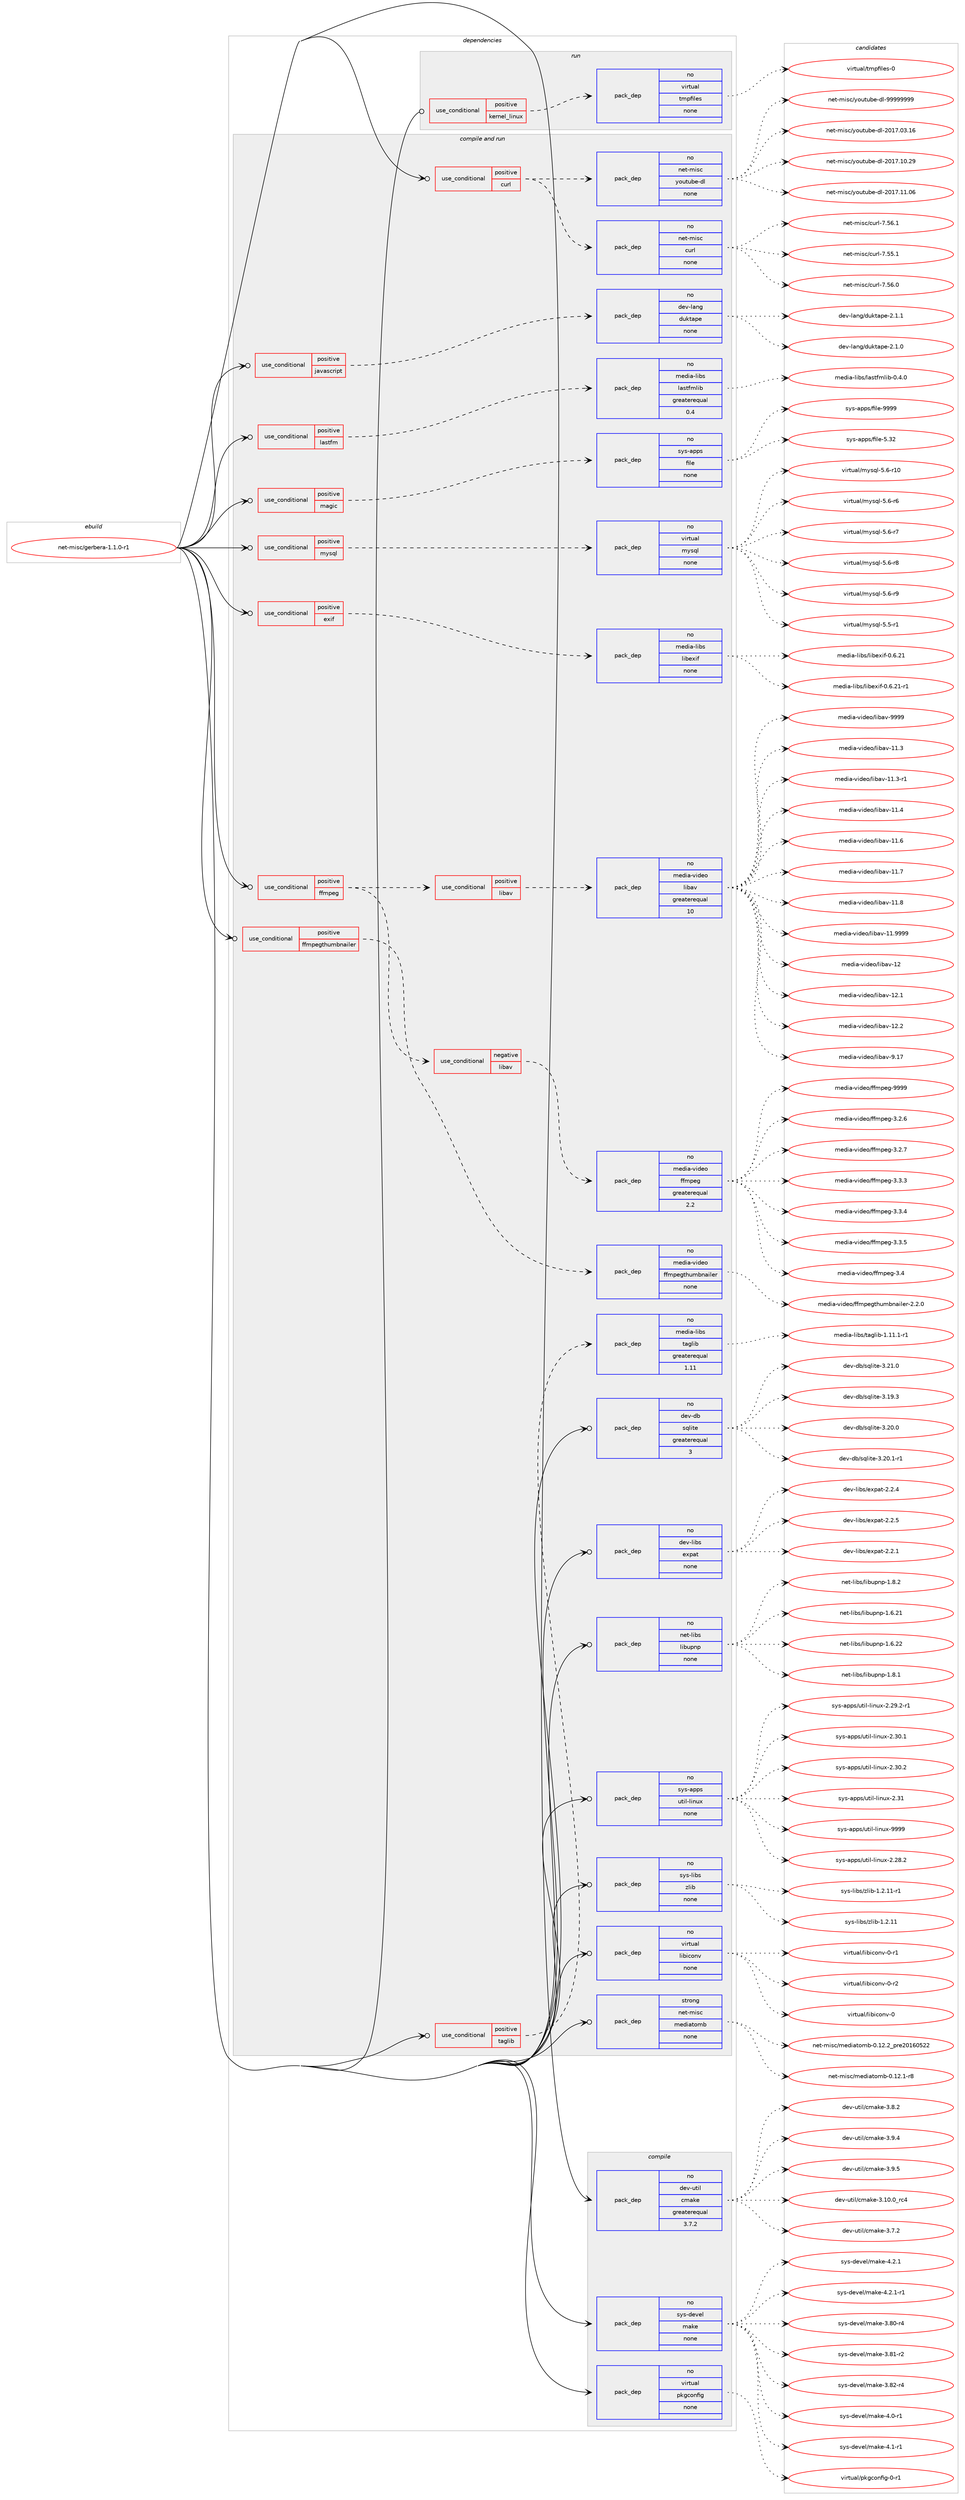digraph prolog {

# *************
# Graph options
# *************

newrank=true;
concentrate=true;
compound=true;
graph [rankdir=LR,fontname=Helvetica,fontsize=10,ranksep=1.5];#, ranksep=2.5, nodesep=0.2];
edge  [arrowhead=vee];
node  [fontname=Helvetica,fontsize=10];

# **********
# The ebuild
# **********

subgraph cluster_leftcol {
color=gray;
rank=same;
label=<<i>ebuild</i>>;
id [label="net-misc/gerbera-1.1.0-r1", color=red, width=4, href="../net-misc/gerbera-1.1.0-r1.svg"];
}

# ****************
# The dependencies
# ****************

subgraph cluster_midcol {
color=gray;
label=<<i>dependencies</i>>;
subgraph cluster_compile {
fillcolor="#eeeeee";
style=filled;
label=<<i>compile</i>>;
subgraph pack312911 {
dependency425578 [label=<<TABLE BORDER="0" CELLBORDER="1" CELLSPACING="0" CELLPADDING="4" WIDTH="220"><TR><TD ROWSPAN="6" CELLPADDING="30">pack_dep</TD></TR><TR><TD WIDTH="110">no</TD></TR><TR><TD>dev-util</TD></TR><TR><TD>cmake</TD></TR><TR><TD>greaterequal</TD></TR><TR><TD>3.7.2</TD></TR></TABLE>>, shape=none, color=blue];
}
id:e -> dependency425578:w [weight=20,style="solid",arrowhead="vee"];
subgraph pack312912 {
dependency425579 [label=<<TABLE BORDER="0" CELLBORDER="1" CELLSPACING="0" CELLPADDING="4" WIDTH="220"><TR><TD ROWSPAN="6" CELLPADDING="30">pack_dep</TD></TR><TR><TD WIDTH="110">no</TD></TR><TR><TD>sys-devel</TD></TR><TR><TD>make</TD></TR><TR><TD>none</TD></TR><TR><TD></TD></TR></TABLE>>, shape=none, color=blue];
}
id:e -> dependency425579:w [weight=20,style="solid",arrowhead="vee"];
subgraph pack312913 {
dependency425580 [label=<<TABLE BORDER="0" CELLBORDER="1" CELLSPACING="0" CELLPADDING="4" WIDTH="220"><TR><TD ROWSPAN="6" CELLPADDING="30">pack_dep</TD></TR><TR><TD WIDTH="110">no</TD></TR><TR><TD>virtual</TD></TR><TR><TD>pkgconfig</TD></TR><TR><TD>none</TD></TR><TR><TD></TD></TR></TABLE>>, shape=none, color=blue];
}
id:e -> dependency425580:w [weight=20,style="solid",arrowhead="vee"];
}
subgraph cluster_compileandrun {
fillcolor="#eeeeee";
style=filled;
label=<<i>compile and run</i>>;
subgraph cond105474 {
dependency425581 [label=<<TABLE BORDER="0" CELLBORDER="1" CELLSPACING="0" CELLPADDING="4"><TR><TD ROWSPAN="3" CELLPADDING="10">use_conditional</TD></TR><TR><TD>positive</TD></TR><TR><TD>curl</TD></TR></TABLE>>, shape=none, color=red];
subgraph pack312914 {
dependency425582 [label=<<TABLE BORDER="0" CELLBORDER="1" CELLSPACING="0" CELLPADDING="4" WIDTH="220"><TR><TD ROWSPAN="6" CELLPADDING="30">pack_dep</TD></TR><TR><TD WIDTH="110">no</TD></TR><TR><TD>net-misc</TD></TR><TR><TD>curl</TD></TR><TR><TD>none</TD></TR><TR><TD></TD></TR></TABLE>>, shape=none, color=blue];
}
dependency425581:e -> dependency425582:w [weight=20,style="dashed",arrowhead="vee"];
subgraph pack312915 {
dependency425583 [label=<<TABLE BORDER="0" CELLBORDER="1" CELLSPACING="0" CELLPADDING="4" WIDTH="220"><TR><TD ROWSPAN="6" CELLPADDING="30">pack_dep</TD></TR><TR><TD WIDTH="110">no</TD></TR><TR><TD>net-misc</TD></TR><TR><TD>youtube-dl</TD></TR><TR><TD>none</TD></TR><TR><TD></TD></TR></TABLE>>, shape=none, color=blue];
}
dependency425581:e -> dependency425583:w [weight=20,style="dashed",arrowhead="vee"];
}
id:e -> dependency425581:w [weight=20,style="solid",arrowhead="odotvee"];
subgraph cond105475 {
dependency425584 [label=<<TABLE BORDER="0" CELLBORDER="1" CELLSPACING="0" CELLPADDING="4"><TR><TD ROWSPAN="3" CELLPADDING="10">use_conditional</TD></TR><TR><TD>positive</TD></TR><TR><TD>exif</TD></TR></TABLE>>, shape=none, color=red];
subgraph pack312916 {
dependency425585 [label=<<TABLE BORDER="0" CELLBORDER="1" CELLSPACING="0" CELLPADDING="4" WIDTH="220"><TR><TD ROWSPAN="6" CELLPADDING="30">pack_dep</TD></TR><TR><TD WIDTH="110">no</TD></TR><TR><TD>media-libs</TD></TR><TR><TD>libexif</TD></TR><TR><TD>none</TD></TR><TR><TD></TD></TR></TABLE>>, shape=none, color=blue];
}
dependency425584:e -> dependency425585:w [weight=20,style="dashed",arrowhead="vee"];
}
id:e -> dependency425584:w [weight=20,style="solid",arrowhead="odotvee"];
subgraph cond105476 {
dependency425586 [label=<<TABLE BORDER="0" CELLBORDER="1" CELLSPACING="0" CELLPADDING="4"><TR><TD ROWSPAN="3" CELLPADDING="10">use_conditional</TD></TR><TR><TD>positive</TD></TR><TR><TD>ffmpeg</TD></TR></TABLE>>, shape=none, color=red];
subgraph cond105477 {
dependency425587 [label=<<TABLE BORDER="0" CELLBORDER="1" CELLSPACING="0" CELLPADDING="4"><TR><TD ROWSPAN="3" CELLPADDING="10">use_conditional</TD></TR><TR><TD>positive</TD></TR><TR><TD>libav</TD></TR></TABLE>>, shape=none, color=red];
subgraph pack312917 {
dependency425588 [label=<<TABLE BORDER="0" CELLBORDER="1" CELLSPACING="0" CELLPADDING="4" WIDTH="220"><TR><TD ROWSPAN="6" CELLPADDING="30">pack_dep</TD></TR><TR><TD WIDTH="110">no</TD></TR><TR><TD>media-video</TD></TR><TR><TD>libav</TD></TR><TR><TD>greaterequal</TD></TR><TR><TD>10</TD></TR></TABLE>>, shape=none, color=blue];
}
dependency425587:e -> dependency425588:w [weight=20,style="dashed",arrowhead="vee"];
}
dependency425586:e -> dependency425587:w [weight=20,style="dashed",arrowhead="vee"];
subgraph cond105478 {
dependency425589 [label=<<TABLE BORDER="0" CELLBORDER="1" CELLSPACING="0" CELLPADDING="4"><TR><TD ROWSPAN="3" CELLPADDING="10">use_conditional</TD></TR><TR><TD>negative</TD></TR><TR><TD>libav</TD></TR></TABLE>>, shape=none, color=red];
subgraph pack312918 {
dependency425590 [label=<<TABLE BORDER="0" CELLBORDER="1" CELLSPACING="0" CELLPADDING="4" WIDTH="220"><TR><TD ROWSPAN="6" CELLPADDING="30">pack_dep</TD></TR><TR><TD WIDTH="110">no</TD></TR><TR><TD>media-video</TD></TR><TR><TD>ffmpeg</TD></TR><TR><TD>greaterequal</TD></TR><TR><TD>2.2</TD></TR></TABLE>>, shape=none, color=blue];
}
dependency425589:e -> dependency425590:w [weight=20,style="dashed",arrowhead="vee"];
}
dependency425586:e -> dependency425589:w [weight=20,style="dashed",arrowhead="vee"];
}
id:e -> dependency425586:w [weight=20,style="solid",arrowhead="odotvee"];
subgraph cond105479 {
dependency425591 [label=<<TABLE BORDER="0" CELLBORDER="1" CELLSPACING="0" CELLPADDING="4"><TR><TD ROWSPAN="3" CELLPADDING="10">use_conditional</TD></TR><TR><TD>positive</TD></TR><TR><TD>ffmpegthumbnailer</TD></TR></TABLE>>, shape=none, color=red];
subgraph pack312919 {
dependency425592 [label=<<TABLE BORDER="0" CELLBORDER="1" CELLSPACING="0" CELLPADDING="4" WIDTH="220"><TR><TD ROWSPAN="6" CELLPADDING="30">pack_dep</TD></TR><TR><TD WIDTH="110">no</TD></TR><TR><TD>media-video</TD></TR><TR><TD>ffmpegthumbnailer</TD></TR><TR><TD>none</TD></TR><TR><TD></TD></TR></TABLE>>, shape=none, color=blue];
}
dependency425591:e -> dependency425592:w [weight=20,style="dashed",arrowhead="vee"];
}
id:e -> dependency425591:w [weight=20,style="solid",arrowhead="odotvee"];
subgraph cond105480 {
dependency425593 [label=<<TABLE BORDER="0" CELLBORDER="1" CELLSPACING="0" CELLPADDING="4"><TR><TD ROWSPAN="3" CELLPADDING="10">use_conditional</TD></TR><TR><TD>positive</TD></TR><TR><TD>javascript</TD></TR></TABLE>>, shape=none, color=red];
subgraph pack312920 {
dependency425594 [label=<<TABLE BORDER="0" CELLBORDER="1" CELLSPACING="0" CELLPADDING="4" WIDTH="220"><TR><TD ROWSPAN="6" CELLPADDING="30">pack_dep</TD></TR><TR><TD WIDTH="110">no</TD></TR><TR><TD>dev-lang</TD></TR><TR><TD>duktape</TD></TR><TR><TD>none</TD></TR><TR><TD></TD></TR></TABLE>>, shape=none, color=blue];
}
dependency425593:e -> dependency425594:w [weight=20,style="dashed",arrowhead="vee"];
}
id:e -> dependency425593:w [weight=20,style="solid",arrowhead="odotvee"];
subgraph cond105481 {
dependency425595 [label=<<TABLE BORDER="0" CELLBORDER="1" CELLSPACING="0" CELLPADDING="4"><TR><TD ROWSPAN="3" CELLPADDING="10">use_conditional</TD></TR><TR><TD>positive</TD></TR><TR><TD>lastfm</TD></TR></TABLE>>, shape=none, color=red];
subgraph pack312921 {
dependency425596 [label=<<TABLE BORDER="0" CELLBORDER="1" CELLSPACING="0" CELLPADDING="4" WIDTH="220"><TR><TD ROWSPAN="6" CELLPADDING="30">pack_dep</TD></TR><TR><TD WIDTH="110">no</TD></TR><TR><TD>media-libs</TD></TR><TR><TD>lastfmlib</TD></TR><TR><TD>greaterequal</TD></TR><TR><TD>0.4</TD></TR></TABLE>>, shape=none, color=blue];
}
dependency425595:e -> dependency425596:w [weight=20,style="dashed",arrowhead="vee"];
}
id:e -> dependency425595:w [weight=20,style="solid",arrowhead="odotvee"];
subgraph cond105482 {
dependency425597 [label=<<TABLE BORDER="0" CELLBORDER="1" CELLSPACING="0" CELLPADDING="4"><TR><TD ROWSPAN="3" CELLPADDING="10">use_conditional</TD></TR><TR><TD>positive</TD></TR><TR><TD>magic</TD></TR></TABLE>>, shape=none, color=red];
subgraph pack312922 {
dependency425598 [label=<<TABLE BORDER="0" CELLBORDER="1" CELLSPACING="0" CELLPADDING="4" WIDTH="220"><TR><TD ROWSPAN="6" CELLPADDING="30">pack_dep</TD></TR><TR><TD WIDTH="110">no</TD></TR><TR><TD>sys-apps</TD></TR><TR><TD>file</TD></TR><TR><TD>none</TD></TR><TR><TD></TD></TR></TABLE>>, shape=none, color=blue];
}
dependency425597:e -> dependency425598:w [weight=20,style="dashed",arrowhead="vee"];
}
id:e -> dependency425597:w [weight=20,style="solid",arrowhead="odotvee"];
subgraph cond105483 {
dependency425599 [label=<<TABLE BORDER="0" CELLBORDER="1" CELLSPACING="0" CELLPADDING="4"><TR><TD ROWSPAN="3" CELLPADDING="10">use_conditional</TD></TR><TR><TD>positive</TD></TR><TR><TD>mysql</TD></TR></TABLE>>, shape=none, color=red];
subgraph pack312923 {
dependency425600 [label=<<TABLE BORDER="0" CELLBORDER="1" CELLSPACING="0" CELLPADDING="4" WIDTH="220"><TR><TD ROWSPAN="6" CELLPADDING="30">pack_dep</TD></TR><TR><TD WIDTH="110">no</TD></TR><TR><TD>virtual</TD></TR><TR><TD>mysql</TD></TR><TR><TD>none</TD></TR><TR><TD></TD></TR></TABLE>>, shape=none, color=blue];
}
dependency425599:e -> dependency425600:w [weight=20,style="dashed",arrowhead="vee"];
}
id:e -> dependency425599:w [weight=20,style="solid",arrowhead="odotvee"];
subgraph cond105484 {
dependency425601 [label=<<TABLE BORDER="0" CELLBORDER="1" CELLSPACING="0" CELLPADDING="4"><TR><TD ROWSPAN="3" CELLPADDING="10">use_conditional</TD></TR><TR><TD>positive</TD></TR><TR><TD>taglib</TD></TR></TABLE>>, shape=none, color=red];
subgraph pack312924 {
dependency425602 [label=<<TABLE BORDER="0" CELLBORDER="1" CELLSPACING="0" CELLPADDING="4" WIDTH="220"><TR><TD ROWSPAN="6" CELLPADDING="30">pack_dep</TD></TR><TR><TD WIDTH="110">no</TD></TR><TR><TD>media-libs</TD></TR><TR><TD>taglib</TD></TR><TR><TD>greaterequal</TD></TR><TR><TD>1.11</TD></TR></TABLE>>, shape=none, color=blue];
}
dependency425601:e -> dependency425602:w [weight=20,style="dashed",arrowhead="vee"];
}
id:e -> dependency425601:w [weight=20,style="solid",arrowhead="odotvee"];
subgraph pack312925 {
dependency425603 [label=<<TABLE BORDER="0" CELLBORDER="1" CELLSPACING="0" CELLPADDING="4" WIDTH="220"><TR><TD ROWSPAN="6" CELLPADDING="30">pack_dep</TD></TR><TR><TD WIDTH="110">no</TD></TR><TR><TD>dev-db</TD></TR><TR><TD>sqlite</TD></TR><TR><TD>greaterequal</TD></TR><TR><TD>3</TD></TR></TABLE>>, shape=none, color=blue];
}
id:e -> dependency425603:w [weight=20,style="solid",arrowhead="odotvee"];
subgraph pack312926 {
dependency425604 [label=<<TABLE BORDER="0" CELLBORDER="1" CELLSPACING="0" CELLPADDING="4" WIDTH="220"><TR><TD ROWSPAN="6" CELLPADDING="30">pack_dep</TD></TR><TR><TD WIDTH="110">no</TD></TR><TR><TD>dev-libs</TD></TR><TR><TD>expat</TD></TR><TR><TD>none</TD></TR><TR><TD></TD></TR></TABLE>>, shape=none, color=blue];
}
id:e -> dependency425604:w [weight=20,style="solid",arrowhead="odotvee"];
subgraph pack312927 {
dependency425605 [label=<<TABLE BORDER="0" CELLBORDER="1" CELLSPACING="0" CELLPADDING="4" WIDTH="220"><TR><TD ROWSPAN="6" CELLPADDING="30">pack_dep</TD></TR><TR><TD WIDTH="110">no</TD></TR><TR><TD>net-libs</TD></TR><TR><TD>libupnp</TD></TR><TR><TD>none</TD></TR><TR><TD></TD></TR></TABLE>>, shape=none, color=blue];
}
id:e -> dependency425605:w [weight=20,style="solid",arrowhead="odotvee"];
subgraph pack312928 {
dependency425606 [label=<<TABLE BORDER="0" CELLBORDER="1" CELLSPACING="0" CELLPADDING="4" WIDTH="220"><TR><TD ROWSPAN="6" CELLPADDING="30">pack_dep</TD></TR><TR><TD WIDTH="110">no</TD></TR><TR><TD>sys-apps</TD></TR><TR><TD>util-linux</TD></TR><TR><TD>none</TD></TR><TR><TD></TD></TR></TABLE>>, shape=none, color=blue];
}
id:e -> dependency425606:w [weight=20,style="solid",arrowhead="odotvee"];
subgraph pack312929 {
dependency425607 [label=<<TABLE BORDER="0" CELLBORDER="1" CELLSPACING="0" CELLPADDING="4" WIDTH="220"><TR><TD ROWSPAN="6" CELLPADDING="30">pack_dep</TD></TR><TR><TD WIDTH="110">no</TD></TR><TR><TD>sys-libs</TD></TR><TR><TD>zlib</TD></TR><TR><TD>none</TD></TR><TR><TD></TD></TR></TABLE>>, shape=none, color=blue];
}
id:e -> dependency425607:w [weight=20,style="solid",arrowhead="odotvee"];
subgraph pack312930 {
dependency425608 [label=<<TABLE BORDER="0" CELLBORDER="1" CELLSPACING="0" CELLPADDING="4" WIDTH="220"><TR><TD ROWSPAN="6" CELLPADDING="30">pack_dep</TD></TR><TR><TD WIDTH="110">no</TD></TR><TR><TD>virtual</TD></TR><TR><TD>libiconv</TD></TR><TR><TD>none</TD></TR><TR><TD></TD></TR></TABLE>>, shape=none, color=blue];
}
id:e -> dependency425608:w [weight=20,style="solid",arrowhead="odotvee"];
subgraph pack312931 {
dependency425609 [label=<<TABLE BORDER="0" CELLBORDER="1" CELLSPACING="0" CELLPADDING="4" WIDTH="220"><TR><TD ROWSPAN="6" CELLPADDING="30">pack_dep</TD></TR><TR><TD WIDTH="110">strong</TD></TR><TR><TD>net-misc</TD></TR><TR><TD>mediatomb</TD></TR><TR><TD>none</TD></TR><TR><TD></TD></TR></TABLE>>, shape=none, color=blue];
}
id:e -> dependency425609:w [weight=20,style="solid",arrowhead="odotvee"];
}
subgraph cluster_run {
fillcolor="#eeeeee";
style=filled;
label=<<i>run</i>>;
subgraph cond105485 {
dependency425610 [label=<<TABLE BORDER="0" CELLBORDER="1" CELLSPACING="0" CELLPADDING="4"><TR><TD ROWSPAN="3" CELLPADDING="10">use_conditional</TD></TR><TR><TD>positive</TD></TR><TR><TD>kernel_linux</TD></TR></TABLE>>, shape=none, color=red];
subgraph pack312932 {
dependency425611 [label=<<TABLE BORDER="0" CELLBORDER="1" CELLSPACING="0" CELLPADDING="4" WIDTH="220"><TR><TD ROWSPAN="6" CELLPADDING="30">pack_dep</TD></TR><TR><TD WIDTH="110">no</TD></TR><TR><TD>virtual</TD></TR><TR><TD>tmpfiles</TD></TR><TR><TD>none</TD></TR><TR><TD></TD></TR></TABLE>>, shape=none, color=blue];
}
dependency425610:e -> dependency425611:w [weight=20,style="dashed",arrowhead="vee"];
}
id:e -> dependency425610:w [weight=20,style="solid",arrowhead="odot"];
}
}

# **************
# The candidates
# **************

subgraph cluster_choices {
rank=same;
color=gray;
label=<<i>candidates</i>>;

subgraph choice312911 {
color=black;
nodesep=1;
choice1001011184511711610510847991099710710145514649484648951149952 [label="dev-util/cmake-3.10.0_rc4", color=red, width=4,href="../dev-util/cmake-3.10.0_rc4.svg"];
choice10010111845117116105108479910997107101455146554650 [label="dev-util/cmake-3.7.2", color=red, width=4,href="../dev-util/cmake-3.7.2.svg"];
choice10010111845117116105108479910997107101455146564650 [label="dev-util/cmake-3.8.2", color=red, width=4,href="../dev-util/cmake-3.8.2.svg"];
choice10010111845117116105108479910997107101455146574652 [label="dev-util/cmake-3.9.4", color=red, width=4,href="../dev-util/cmake-3.9.4.svg"];
choice10010111845117116105108479910997107101455146574653 [label="dev-util/cmake-3.9.5", color=red, width=4,href="../dev-util/cmake-3.9.5.svg"];
dependency425578:e -> choice1001011184511711610510847991099710710145514649484648951149952:w [style=dotted,weight="100"];
dependency425578:e -> choice10010111845117116105108479910997107101455146554650:w [style=dotted,weight="100"];
dependency425578:e -> choice10010111845117116105108479910997107101455146564650:w [style=dotted,weight="100"];
dependency425578:e -> choice10010111845117116105108479910997107101455146574652:w [style=dotted,weight="100"];
dependency425578:e -> choice10010111845117116105108479910997107101455146574653:w [style=dotted,weight="100"];
}
subgraph choice312912 {
color=black;
nodesep=1;
choice11512111545100101118101108471099710710145514656484511452 [label="sys-devel/make-3.80-r4", color=red, width=4,href="../sys-devel/make-3.80-r4.svg"];
choice11512111545100101118101108471099710710145514656494511450 [label="sys-devel/make-3.81-r2", color=red, width=4,href="../sys-devel/make-3.81-r2.svg"];
choice11512111545100101118101108471099710710145514656504511452 [label="sys-devel/make-3.82-r4", color=red, width=4,href="../sys-devel/make-3.82-r4.svg"];
choice115121115451001011181011084710997107101455246484511449 [label="sys-devel/make-4.0-r1", color=red, width=4,href="../sys-devel/make-4.0-r1.svg"];
choice115121115451001011181011084710997107101455246494511449 [label="sys-devel/make-4.1-r1", color=red, width=4,href="../sys-devel/make-4.1-r1.svg"];
choice115121115451001011181011084710997107101455246504649 [label="sys-devel/make-4.2.1", color=red, width=4,href="../sys-devel/make-4.2.1.svg"];
choice1151211154510010111810110847109971071014552465046494511449 [label="sys-devel/make-4.2.1-r1", color=red, width=4,href="../sys-devel/make-4.2.1-r1.svg"];
dependency425579:e -> choice11512111545100101118101108471099710710145514656484511452:w [style=dotted,weight="100"];
dependency425579:e -> choice11512111545100101118101108471099710710145514656494511450:w [style=dotted,weight="100"];
dependency425579:e -> choice11512111545100101118101108471099710710145514656504511452:w [style=dotted,weight="100"];
dependency425579:e -> choice115121115451001011181011084710997107101455246484511449:w [style=dotted,weight="100"];
dependency425579:e -> choice115121115451001011181011084710997107101455246494511449:w [style=dotted,weight="100"];
dependency425579:e -> choice115121115451001011181011084710997107101455246504649:w [style=dotted,weight="100"];
dependency425579:e -> choice1151211154510010111810110847109971071014552465046494511449:w [style=dotted,weight="100"];
}
subgraph choice312913 {
color=black;
nodesep=1;
choice11810511411611797108471121071039911111010210510345484511449 [label="virtual/pkgconfig-0-r1", color=red, width=4,href="../virtual/pkgconfig-0-r1.svg"];
dependency425580:e -> choice11810511411611797108471121071039911111010210510345484511449:w [style=dotted,weight="100"];
}
subgraph choice312914 {
color=black;
nodesep=1;
choice1101011164510910511599479911711410845554653534649 [label="net-misc/curl-7.55.1", color=red, width=4,href="../net-misc/curl-7.55.1.svg"];
choice1101011164510910511599479911711410845554653544648 [label="net-misc/curl-7.56.0", color=red, width=4,href="../net-misc/curl-7.56.0.svg"];
choice1101011164510910511599479911711410845554653544649 [label="net-misc/curl-7.56.1", color=red, width=4,href="../net-misc/curl-7.56.1.svg"];
dependency425582:e -> choice1101011164510910511599479911711410845554653534649:w [style=dotted,weight="100"];
dependency425582:e -> choice1101011164510910511599479911711410845554653544648:w [style=dotted,weight="100"];
dependency425582:e -> choice1101011164510910511599479911711410845554653544649:w [style=dotted,weight="100"];
}
subgraph choice312915 {
color=black;
nodesep=1;
choice11010111645109105115994712111111711611798101451001084550484955464851464954 [label="net-misc/youtube-dl-2017.03.16", color=red, width=4,href="../net-misc/youtube-dl-2017.03.16.svg"];
choice11010111645109105115994712111111711611798101451001084550484955464948465057 [label="net-misc/youtube-dl-2017.10.29", color=red, width=4,href="../net-misc/youtube-dl-2017.10.29.svg"];
choice11010111645109105115994712111111711611798101451001084550484955464949464854 [label="net-misc/youtube-dl-2017.11.06", color=red, width=4,href="../net-misc/youtube-dl-2017.11.06.svg"];
choice1101011164510910511599471211111171161179810145100108455757575757575757 [label="net-misc/youtube-dl-99999999", color=red, width=4,href="../net-misc/youtube-dl-99999999.svg"];
dependency425583:e -> choice11010111645109105115994712111111711611798101451001084550484955464851464954:w [style=dotted,weight="100"];
dependency425583:e -> choice11010111645109105115994712111111711611798101451001084550484955464948465057:w [style=dotted,weight="100"];
dependency425583:e -> choice11010111645109105115994712111111711611798101451001084550484955464949464854:w [style=dotted,weight="100"];
dependency425583:e -> choice1101011164510910511599471211111171161179810145100108455757575757575757:w [style=dotted,weight="100"];
}
subgraph choice312916 {
color=black;
nodesep=1;
choice109101100105974510810598115471081059810112010510245484654465049 [label="media-libs/libexif-0.6.21", color=red, width=4,href="../media-libs/libexif-0.6.21.svg"];
choice1091011001059745108105981154710810598101120105102454846544650494511449 [label="media-libs/libexif-0.6.21-r1", color=red, width=4,href="../media-libs/libexif-0.6.21-r1.svg"];
dependency425585:e -> choice109101100105974510810598115471081059810112010510245484654465049:w [style=dotted,weight="100"];
dependency425585:e -> choice1091011001059745108105981154710810598101120105102454846544650494511449:w [style=dotted,weight="100"];
}
subgraph choice312917 {
color=black;
nodesep=1;
choice10910110010597451181051001011114710810598971184549494651 [label="media-video/libav-11.3", color=red, width=4,href="../media-video/libav-11.3.svg"];
choice109101100105974511810510010111147108105989711845494946514511449 [label="media-video/libav-11.3-r1", color=red, width=4,href="../media-video/libav-11.3-r1.svg"];
choice10910110010597451181051001011114710810598971184549494652 [label="media-video/libav-11.4", color=red, width=4,href="../media-video/libav-11.4.svg"];
choice10910110010597451181051001011114710810598971184549494654 [label="media-video/libav-11.6", color=red, width=4,href="../media-video/libav-11.6.svg"];
choice10910110010597451181051001011114710810598971184549494655 [label="media-video/libav-11.7", color=red, width=4,href="../media-video/libav-11.7.svg"];
choice10910110010597451181051001011114710810598971184549494656 [label="media-video/libav-11.8", color=red, width=4,href="../media-video/libav-11.8.svg"];
choice10910110010597451181051001011114710810598971184549494657575757 [label="media-video/libav-11.9999", color=red, width=4,href="../media-video/libav-11.9999.svg"];
choice1091011001059745118105100101111471081059897118454950 [label="media-video/libav-12", color=red, width=4,href="../media-video/libav-12.svg"];
choice10910110010597451181051001011114710810598971184549504649 [label="media-video/libav-12.1", color=red, width=4,href="../media-video/libav-12.1.svg"];
choice10910110010597451181051001011114710810598971184549504650 [label="media-video/libav-12.2", color=red, width=4,href="../media-video/libav-12.2.svg"];
choice10910110010597451181051001011114710810598971184557464955 [label="media-video/libav-9.17", color=red, width=4,href="../media-video/libav-9.17.svg"];
choice10910110010597451181051001011114710810598971184557575757 [label="media-video/libav-9999", color=red, width=4,href="../media-video/libav-9999.svg"];
dependency425588:e -> choice10910110010597451181051001011114710810598971184549494651:w [style=dotted,weight="100"];
dependency425588:e -> choice109101100105974511810510010111147108105989711845494946514511449:w [style=dotted,weight="100"];
dependency425588:e -> choice10910110010597451181051001011114710810598971184549494652:w [style=dotted,weight="100"];
dependency425588:e -> choice10910110010597451181051001011114710810598971184549494654:w [style=dotted,weight="100"];
dependency425588:e -> choice10910110010597451181051001011114710810598971184549494655:w [style=dotted,weight="100"];
dependency425588:e -> choice10910110010597451181051001011114710810598971184549494656:w [style=dotted,weight="100"];
dependency425588:e -> choice10910110010597451181051001011114710810598971184549494657575757:w [style=dotted,weight="100"];
dependency425588:e -> choice1091011001059745118105100101111471081059897118454950:w [style=dotted,weight="100"];
dependency425588:e -> choice10910110010597451181051001011114710810598971184549504649:w [style=dotted,weight="100"];
dependency425588:e -> choice10910110010597451181051001011114710810598971184549504650:w [style=dotted,weight="100"];
dependency425588:e -> choice10910110010597451181051001011114710810598971184557464955:w [style=dotted,weight="100"];
dependency425588:e -> choice10910110010597451181051001011114710810598971184557575757:w [style=dotted,weight="100"];
}
subgraph choice312918 {
color=black;
nodesep=1;
choice109101100105974511810510010111147102102109112101103455146504654 [label="media-video/ffmpeg-3.2.6", color=red, width=4,href="../media-video/ffmpeg-3.2.6.svg"];
choice109101100105974511810510010111147102102109112101103455146504655 [label="media-video/ffmpeg-3.2.7", color=red, width=4,href="../media-video/ffmpeg-3.2.7.svg"];
choice109101100105974511810510010111147102102109112101103455146514651 [label="media-video/ffmpeg-3.3.3", color=red, width=4,href="../media-video/ffmpeg-3.3.3.svg"];
choice109101100105974511810510010111147102102109112101103455146514652 [label="media-video/ffmpeg-3.3.4", color=red, width=4,href="../media-video/ffmpeg-3.3.4.svg"];
choice109101100105974511810510010111147102102109112101103455146514653 [label="media-video/ffmpeg-3.3.5", color=red, width=4,href="../media-video/ffmpeg-3.3.5.svg"];
choice10910110010597451181051001011114710210210911210110345514652 [label="media-video/ffmpeg-3.4", color=red, width=4,href="../media-video/ffmpeg-3.4.svg"];
choice1091011001059745118105100101111471021021091121011034557575757 [label="media-video/ffmpeg-9999", color=red, width=4,href="../media-video/ffmpeg-9999.svg"];
dependency425590:e -> choice109101100105974511810510010111147102102109112101103455146504654:w [style=dotted,weight="100"];
dependency425590:e -> choice109101100105974511810510010111147102102109112101103455146504655:w [style=dotted,weight="100"];
dependency425590:e -> choice109101100105974511810510010111147102102109112101103455146514651:w [style=dotted,weight="100"];
dependency425590:e -> choice109101100105974511810510010111147102102109112101103455146514652:w [style=dotted,weight="100"];
dependency425590:e -> choice109101100105974511810510010111147102102109112101103455146514653:w [style=dotted,weight="100"];
dependency425590:e -> choice10910110010597451181051001011114710210210911210110345514652:w [style=dotted,weight="100"];
dependency425590:e -> choice1091011001059745118105100101111471021021091121011034557575757:w [style=dotted,weight="100"];
}
subgraph choice312919 {
color=black;
nodesep=1;
choice1091011001059745118105100101111471021021091121011031161041171099811097105108101114455046504648 [label="media-video/ffmpegthumbnailer-2.2.0", color=red, width=4,href="../media-video/ffmpegthumbnailer-2.2.0.svg"];
dependency425592:e -> choice1091011001059745118105100101111471021021091121011031161041171099811097105108101114455046504648:w [style=dotted,weight="100"];
}
subgraph choice312920 {
color=black;
nodesep=1;
choice10010111845108971101034710011710711697112101455046494648 [label="dev-lang/duktape-2.1.0", color=red, width=4,href="../dev-lang/duktape-2.1.0.svg"];
choice10010111845108971101034710011710711697112101455046494649 [label="dev-lang/duktape-2.1.1", color=red, width=4,href="../dev-lang/duktape-2.1.1.svg"];
dependency425594:e -> choice10010111845108971101034710011710711697112101455046494648:w [style=dotted,weight="100"];
dependency425594:e -> choice10010111845108971101034710011710711697112101455046494649:w [style=dotted,weight="100"];
}
subgraph choice312921 {
color=black;
nodesep=1;
choice109101100105974510810598115471089711511610210910810598454846524648 [label="media-libs/lastfmlib-0.4.0", color=red, width=4,href="../media-libs/lastfmlib-0.4.0.svg"];
dependency425596:e -> choice109101100105974510810598115471089711511610210910810598454846524648:w [style=dotted,weight="100"];
}
subgraph choice312922 {
color=black;
nodesep=1;
choice1151211154597112112115471021051081014553465150 [label="sys-apps/file-5.32", color=red, width=4,href="../sys-apps/file-5.32.svg"];
choice1151211154597112112115471021051081014557575757 [label="sys-apps/file-9999", color=red, width=4,href="../sys-apps/file-9999.svg"];
dependency425598:e -> choice1151211154597112112115471021051081014553465150:w [style=dotted,weight="100"];
dependency425598:e -> choice1151211154597112112115471021051081014557575757:w [style=dotted,weight="100"];
}
subgraph choice312923 {
color=black;
nodesep=1;
choice1181051141161179710847109121115113108455346534511449 [label="virtual/mysql-5.5-r1", color=red, width=4,href="../virtual/mysql-5.5-r1.svg"];
choice118105114116117971084710912111511310845534654451144948 [label="virtual/mysql-5.6-r10", color=red, width=4,href="../virtual/mysql-5.6-r10.svg"];
choice1181051141161179710847109121115113108455346544511454 [label="virtual/mysql-5.6-r6", color=red, width=4,href="../virtual/mysql-5.6-r6.svg"];
choice1181051141161179710847109121115113108455346544511455 [label="virtual/mysql-5.6-r7", color=red, width=4,href="../virtual/mysql-5.6-r7.svg"];
choice1181051141161179710847109121115113108455346544511456 [label="virtual/mysql-5.6-r8", color=red, width=4,href="../virtual/mysql-5.6-r8.svg"];
choice1181051141161179710847109121115113108455346544511457 [label="virtual/mysql-5.6-r9", color=red, width=4,href="../virtual/mysql-5.6-r9.svg"];
dependency425600:e -> choice1181051141161179710847109121115113108455346534511449:w [style=dotted,weight="100"];
dependency425600:e -> choice118105114116117971084710912111511310845534654451144948:w [style=dotted,weight="100"];
dependency425600:e -> choice1181051141161179710847109121115113108455346544511454:w [style=dotted,weight="100"];
dependency425600:e -> choice1181051141161179710847109121115113108455346544511455:w [style=dotted,weight="100"];
dependency425600:e -> choice1181051141161179710847109121115113108455346544511456:w [style=dotted,weight="100"];
dependency425600:e -> choice1181051141161179710847109121115113108455346544511457:w [style=dotted,weight="100"];
}
subgraph choice312924 {
color=black;
nodesep=1;
choice109101100105974510810598115471169710310810598454946494946494511449 [label="media-libs/taglib-1.11.1-r1", color=red, width=4,href="../media-libs/taglib-1.11.1-r1.svg"];
dependency425602:e -> choice109101100105974510810598115471169710310810598454946494946494511449:w [style=dotted,weight="100"];
}
subgraph choice312925 {
color=black;
nodesep=1;
choice10010111845100984711511310810511610145514649574651 [label="dev-db/sqlite-3.19.3", color=red, width=4,href="../dev-db/sqlite-3.19.3.svg"];
choice10010111845100984711511310810511610145514650484648 [label="dev-db/sqlite-3.20.0", color=red, width=4,href="../dev-db/sqlite-3.20.0.svg"];
choice100101118451009847115113108105116101455146504846494511449 [label="dev-db/sqlite-3.20.1-r1", color=red, width=4,href="../dev-db/sqlite-3.20.1-r1.svg"];
choice10010111845100984711511310810511610145514650494648 [label="dev-db/sqlite-3.21.0", color=red, width=4,href="../dev-db/sqlite-3.21.0.svg"];
dependency425603:e -> choice10010111845100984711511310810511610145514649574651:w [style=dotted,weight="100"];
dependency425603:e -> choice10010111845100984711511310810511610145514650484648:w [style=dotted,weight="100"];
dependency425603:e -> choice100101118451009847115113108105116101455146504846494511449:w [style=dotted,weight="100"];
dependency425603:e -> choice10010111845100984711511310810511610145514650494648:w [style=dotted,weight="100"];
}
subgraph choice312926 {
color=black;
nodesep=1;
choice10010111845108105981154710112011297116455046504649 [label="dev-libs/expat-2.2.1", color=red, width=4,href="../dev-libs/expat-2.2.1.svg"];
choice10010111845108105981154710112011297116455046504652 [label="dev-libs/expat-2.2.4", color=red, width=4,href="../dev-libs/expat-2.2.4.svg"];
choice10010111845108105981154710112011297116455046504653 [label="dev-libs/expat-2.2.5", color=red, width=4,href="../dev-libs/expat-2.2.5.svg"];
dependency425604:e -> choice10010111845108105981154710112011297116455046504649:w [style=dotted,weight="100"];
dependency425604:e -> choice10010111845108105981154710112011297116455046504652:w [style=dotted,weight="100"];
dependency425604:e -> choice10010111845108105981154710112011297116455046504653:w [style=dotted,weight="100"];
}
subgraph choice312927 {
color=black;
nodesep=1;
choice1101011164510810598115471081059811711211011245494654465049 [label="net-libs/libupnp-1.6.21", color=red, width=4,href="../net-libs/libupnp-1.6.21.svg"];
choice1101011164510810598115471081059811711211011245494654465050 [label="net-libs/libupnp-1.6.22", color=red, width=4,href="../net-libs/libupnp-1.6.22.svg"];
choice11010111645108105981154710810598117112110112454946564649 [label="net-libs/libupnp-1.8.1", color=red, width=4,href="../net-libs/libupnp-1.8.1.svg"];
choice11010111645108105981154710810598117112110112454946564650 [label="net-libs/libupnp-1.8.2", color=red, width=4,href="../net-libs/libupnp-1.8.2.svg"];
dependency425605:e -> choice1101011164510810598115471081059811711211011245494654465049:w [style=dotted,weight="100"];
dependency425605:e -> choice1101011164510810598115471081059811711211011245494654465050:w [style=dotted,weight="100"];
dependency425605:e -> choice11010111645108105981154710810598117112110112454946564649:w [style=dotted,weight="100"];
dependency425605:e -> choice11010111645108105981154710810598117112110112454946564650:w [style=dotted,weight="100"];
}
subgraph choice312928 {
color=black;
nodesep=1;
choice1151211154597112112115471171161051084510810511011712045504650564650 [label="sys-apps/util-linux-2.28.2", color=red, width=4,href="../sys-apps/util-linux-2.28.2.svg"];
choice11512111545971121121154711711610510845108105110117120455046505746504511449 [label="sys-apps/util-linux-2.29.2-r1", color=red, width=4,href="../sys-apps/util-linux-2.29.2-r1.svg"];
choice1151211154597112112115471171161051084510810511011712045504651484649 [label="sys-apps/util-linux-2.30.1", color=red, width=4,href="../sys-apps/util-linux-2.30.1.svg"];
choice1151211154597112112115471171161051084510810511011712045504651484650 [label="sys-apps/util-linux-2.30.2", color=red, width=4,href="../sys-apps/util-linux-2.30.2.svg"];
choice115121115459711211211547117116105108451081051101171204550465149 [label="sys-apps/util-linux-2.31", color=red, width=4,href="../sys-apps/util-linux-2.31.svg"];
choice115121115459711211211547117116105108451081051101171204557575757 [label="sys-apps/util-linux-9999", color=red, width=4,href="../sys-apps/util-linux-9999.svg"];
dependency425606:e -> choice1151211154597112112115471171161051084510810511011712045504650564650:w [style=dotted,weight="100"];
dependency425606:e -> choice11512111545971121121154711711610510845108105110117120455046505746504511449:w [style=dotted,weight="100"];
dependency425606:e -> choice1151211154597112112115471171161051084510810511011712045504651484649:w [style=dotted,weight="100"];
dependency425606:e -> choice1151211154597112112115471171161051084510810511011712045504651484650:w [style=dotted,weight="100"];
dependency425606:e -> choice115121115459711211211547117116105108451081051101171204550465149:w [style=dotted,weight="100"];
dependency425606:e -> choice115121115459711211211547117116105108451081051101171204557575757:w [style=dotted,weight="100"];
}
subgraph choice312929 {
color=black;
nodesep=1;
choice1151211154510810598115471221081059845494650464949 [label="sys-libs/zlib-1.2.11", color=red, width=4,href="../sys-libs/zlib-1.2.11.svg"];
choice11512111545108105981154712210810598454946504649494511449 [label="sys-libs/zlib-1.2.11-r1", color=red, width=4,href="../sys-libs/zlib-1.2.11-r1.svg"];
dependency425607:e -> choice1151211154510810598115471221081059845494650464949:w [style=dotted,weight="100"];
dependency425607:e -> choice11512111545108105981154712210810598454946504649494511449:w [style=dotted,weight="100"];
}
subgraph choice312930 {
color=black;
nodesep=1;
choice118105114116117971084710810598105991111101184548 [label="virtual/libiconv-0", color=red, width=4,href="../virtual/libiconv-0.svg"];
choice1181051141161179710847108105981059911111011845484511449 [label="virtual/libiconv-0-r1", color=red, width=4,href="../virtual/libiconv-0-r1.svg"];
choice1181051141161179710847108105981059911111011845484511450 [label="virtual/libiconv-0-r2", color=red, width=4,href="../virtual/libiconv-0-r2.svg"];
dependency425608:e -> choice118105114116117971084710810598105991111101184548:w [style=dotted,weight="100"];
dependency425608:e -> choice1181051141161179710847108105981059911111011845484511449:w [style=dotted,weight="100"];
dependency425608:e -> choice1181051141161179710847108105981059911111011845484511450:w [style=dotted,weight="100"];
}
subgraph choice312931 {
color=black;
nodesep=1;
choice1101011164510910511599471091011001059711611110998454846495046494511456 [label="net-misc/mediatomb-0.12.1-r8", color=red, width=4,href="../net-misc/mediatomb-0.12.1-r8.svg"];
choice110101116451091051159947109101100105971161111099845484649504650951121141015048495448535050 [label="net-misc/mediatomb-0.12.2_pre20160522", color=red, width=4,href="../net-misc/mediatomb-0.12.2_pre20160522.svg"];
dependency425609:e -> choice1101011164510910511599471091011001059711611110998454846495046494511456:w [style=dotted,weight="100"];
dependency425609:e -> choice110101116451091051159947109101100105971161111099845484649504650951121141015048495448535050:w [style=dotted,weight="100"];
}
subgraph choice312932 {
color=black;
nodesep=1;
choice11810511411611797108471161091121021051081011154548 [label="virtual/tmpfiles-0", color=red, width=4,href="../virtual/tmpfiles-0.svg"];
dependency425611:e -> choice11810511411611797108471161091121021051081011154548:w [style=dotted,weight="100"];
}
}

}
